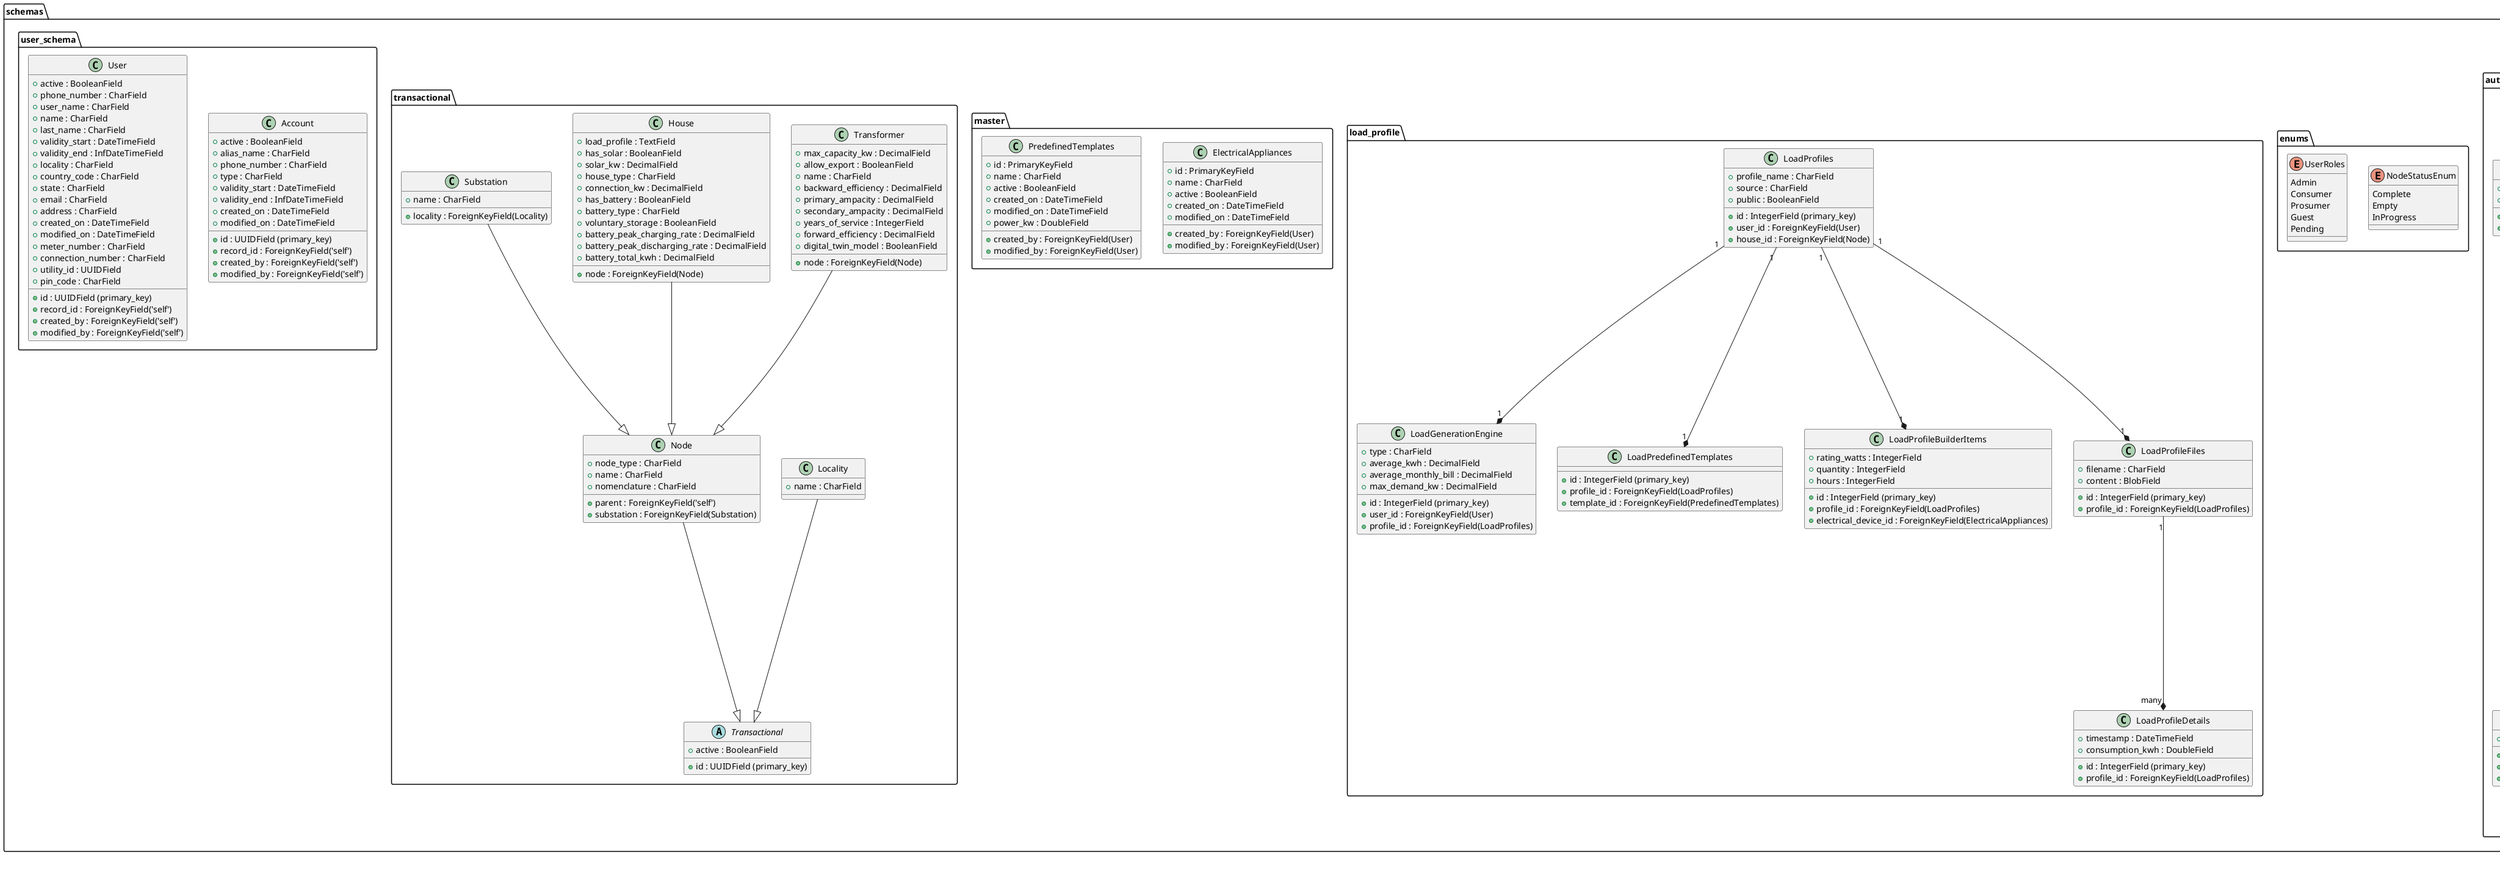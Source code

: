 ```plantuml
@startuml

package "Data Layer" {
    interface IRepository {
        + model : Any
        + id_field : Union[int, UUID]
        + create(**query) : T
        + read(id_value) : T
        + update(id_value, **query) : int
        + delete(id_value) : int
        + list() : List[T]
        + list_actives() : List[T]
        + list_public() : List[T]
        + upsert(conflict_target, defaults, **query) : T
        + upsert_and_retrieve(conflict_target, defaults, **query) : T
        + list_no_public_by_user_id(user_id) : List[T]
        + database_instance : Any
        + to_dicts(obj) : Union[Dict, List[Dict], Any]
        + list_by_user_id(user_id) : List[T]
    }

    class BaseRepository {
        + model : Any
        + id_field : Any
        + database_instance : Any
        + create(**query) : T
        + read(id_value) : T
        + update(id_value, **query) : int
        + delete(id_value) : int
        + list() : List[T]
        + list_actives() : List[T]
        + upsert(conflict_target, defaults, **query) : T
        + upsert_and_retrieve(conflict_target, defaults, **query) : T
        + list_public() : List[T]
        + list_no_public_by_user_id(user_id) : List[T]
        + to_dicts(obj) : Union[Dict, List[Dict], Any]
        + list_by_user_id(user_id) : List[T]
    }

    interface IUserRepository {
        + fetch_user_by_phone_number(phone_number) : T
        + fetch_account_by_phone_number(phone_number) : T
        + insert_into_user_and_group(user_data, data) : T
        + insert_into_account(**data) : T
        + update_user_group(user_id, **data) : T
    }

    class UserRepository {
        + model : Any
        + model_user_group : Any
        + model_account : Any
        + id_field : Any
        + fetch_user_by_phone_number(phone_number) : T
        + fetch_account_by_phone_number(phone_number) : T
        + insert_into_user_and_group(user_data, data) : T
        + create(**query) : T
        + insert_into_account(**data) : T
        + update_user_group(user_id, **query) : T
    }

    interface IGroupRepository {
        + fetch_roles_and_permissions_by_groups(session_user, now) : List[RolePermission]
    }

    class GroupRepository {
        + model : Any
        + id_field : Any
        + fetch_roles_and_permissions_by_groups(session_user, now) : List[RolePermission]
    }

    interface IAuthAttemptRepository {
        + fetch_all_previous_records_for_user(phone_number, records_after_time) : List[AuthAttempts]
    }

    class AuthAttemptRepository {
        + model : Any
        + id_field : Any
        + fetch_all_previous_records_for_user(phone_number, records_after_time) : List[AuthAttempts]
    }

    interface ITransformerRepository {
        + get_transformers_by_substation_id(substation_id) : List[Transformer]
    }

    interface IHouseRepository {
        + get_houses_by_substation_id(substation_id) : List[House]
    }

    interface INodeRepository {
        + get_children(parent_id) : List[Node]
        + read(id_value) : Optional[Node]
        + get_parent(node_id) : Optional[Node]
        + get_substation(node_id) : Optional[Substation]
        + get_locality(node_id) : Optional[Locality]
    }

    class TransformerRepository {
        + model : Any
        + id_field : Any
        + get_transformers_by_substation_id(substation_id) : List[Transformer]
    }

    class HouseRepository {
        + model : Any
        + id_field : Any
        + get_houses_by_substation_id(substation_id) : List[House]
    }

    class NodeRepository {
        + model : Any
        + id_field : Any
        + read(id_value) : Optional[Node]
        + get_children(parent_id) : List[Node]
        + get_parent(node_id) : Optional[Node]
        + get_substation(node_id) : Optional[Node]
        + get_locality(node_id) : Optional[Locality]
    }

    class AccountRepository {
        + model : Any
        + id_field : Any
    }

    class LocalityRepository {
        + model : Any
        + id_field : Any
    }

    class SubstationRepository {
        + model : Any
        + id_field : Any
        + create(**query) : Substation
    }

    interface ILoadProfileRepository {
        + get_public_profiles() : List[T]
        + get_load_profiles_by_user_id(user_id) : List[T]
        + get_load_profiles_by_user_id_and_house_id(user_id, house_id) : List[T]
        + get_or_create_by_house_id(user_id, house_id, load_source) : T
        + get_by_house_id(house_id) : T
    }

    interface ILoadProfileDetailsRepository {
        + create_details_in_bulk(details) : None
        + delete_by_profile_id(profile_id) : int
        + get_load_details_by_load_id(load_id) : List[T]
        + save_file(profile_id, filename, content) : T
        + get_file(file_id) : T
    }

    interface ILoadProfileFilesRepository {
        + save_file(profile_id, filename, content) : T
        + get_file(file_id) : T
    }

    interface ILoadProfileBuilderRepository {
        + get_items_by_profile_id(profile_id) : List[LoadProfileBuilderItems]
        + create_items_in_bulk(items) : None
        + delete_by_profile_id(profile_id) : int
        + update_items_in_bulk(items) : None
    }

    interface ILoadGenerationEngineRepository {
        + delete_by_profile_id(profile_id) : int
    }

    interface IPredefinedTemplatesRepository {
        + get_by_profile_id(profile_id) : T
        + create_or_update(profile_id, template_id) : T
    }

    class LoadProfilesRepository {
        + model : Any
        + id_field : Any
        + get_load_profiles_by_user_id(user_id) : List[LoadProfiles]
        + get_public_profiles() : List[LoadProfiles]
        + get_load_profiles_by_user_id_and_house_id(user_id, house_id) : List[LoadProfiles]
        + get_or_create_by_house_id(user_id, house_id, load_source) : T
        + get_by_house_id(house_id) : T
    }

    class LoadProfileDetailsRepository {
        + model : Any
        + id_field : Any
        + delete_by_profile_id(profile_id) : int
        + create_details_in_bulk(details) : None
        + get_load_details_by_load_id(load_id) : Any
    }

    class LoadProfileFilesRepository {
        + model : Any
        + id_field : Any
        + save_file(profile_id, filename, content) : T
        + get_file(profile_id) : T
    }

    class LoadProfileBuilderItemsRepository {
        + model : Any
        + id_field : Any
        + get_items_by_profile_id(profile_id) : List[LoadProfileBuilderItems]
        + create_items_in_bulk(items) : None
        + delete_by_profile_id(profile_id) : int
        + update_items_in_bulk(items) : None
    }

    class LoadGenerationEngineRepository {
        + model : Any
        + id_field : Any
        + delete_by_profile_id(profile_id) : int
    }

    class PredefinedTemplatesRepository {
        + model : Any
        + id_field : Any
        + get_by_profile_id(profile_id) : T
        + create_or_update(profile_id, template_id) : T
    }

    class PredefinedMasterTemplatesRepository {
        + model : Any
        + id_field : Any
    }

    class UserGroupRelRepository {
        + model : Any
        + id_field : Any
        + delete_by_user_id(user_id) : int
        + get_groups_by_user_id(user_id) : List[Groups]
        + add_user_to_group(logged_user_id, user_id, group_id) : bool
        + remove_user_from_group(user_id, group_id) : bool
    }

    interface IElectricalAppliancesRepository {
        + read(id_value) : T
    }

    class ElectricalAppliancesRepository {
        + model : Any
        + id_field : Any
        + read(id_value) : T
    }
}

package "Service Layer" {
    interface IService {
        + create(user_id, **kwargs) : Dict
        + read(item_id) : Optional[Dict]
        + update(user_id, item_id, **kwargs) : Optional[Dict]
        + delete(item_id) : bool
        + list(user_id) : List[Dict]
        + list_all() : List[Dict]
    }

    class BaseService {
        + repository : IRepository
        + create(user_id, **kwargs) : Dict
        + read(item_id) : Optional[Dict]
        + update(user_id, item_id, **kwargs) : Optional[Dict]
        + delete(item_id) : bool
        + list(user_id) : List[Dict]
        + list_all() : List[Dict]
    }

    class UserService {
        + _token_service : ITokenService
        + _user_repository : IUserRepository
        + _group_repository : IRepository
        + _account_repository : IRepository
        + _user_group_repository : UserGroupRelRepository
        + create(**user_data) : Dict
        + list_all() : List[Dict]
        + delete(user_id) : bool
        + add_user_to_group(logged_user_id, user_id, group_id) : bool
        + remove_user_from_group(user_id, group_id) : bool
        + update_user_logo(session_user, user_id, file_logo) : Any
        + get_user_logo(user_id) : Any
    }

    class TopologyServiceBase {
        + repository : IRepository
        + _get_house_status(house) : NodeStatusEnum
        + _to_status_enum(at_least_one_filled, all_filled) : NodeStatusEnum
        + _check_required_fields(node, required_fields) : NodeStatusEnum
        + _get_transformer_status(transformer) : NodeStatusEnum
    }

    interface ITopologySimulator {
        + calculate_total_load(houses) : Decimal
        + calculate_total_solar(houses) : Decimal
        + calculate_excess_solar(total_solar, total_load) : Decimal
        + calculate_battery_capacity(houses) : Decimal
        + calculate_peak_capacity_rate(houses) : Decimal
        + run(substation_id) : None
        + allocation_algorithm(houses, transformers, total_load, total_solar, excess_solar, battery_capacity, peak_capacity_rate) : None
    }


    interface INetTopologyService {
        + get_topology_by_substation_id(substation_id) : Dict
        + update_topology(user_id, substation_id, data) : None
        + update_transformer(user_id, transformer_id, data) : Dict
        + update_house(user_id, house_id, data) : Dict
    }

    class NetTopologyService {
        + substation_repo : IRepository
        + node_repo : INodeRepository
        + transformer_repo : IRepository
        + house_repo : IRepository
        + get_topology_by_substation_id(substation_id) : Dict
        + update_topology(user_id, substation_id, data) : None
        + update_transformer(user_id, transformer_id, data) : Dict
        + update_house(user_id, house_id, data) : Dict
    }

    class HouseService {
        + repository : IRepository
        + read(item_id) : Optional[Dict]
    }

    class TransformerService {
        + repository : IRepository
        + read(item_id) : Optional[Dict]
    }

    interface INodeService {
        + read(item_id) : Optional[Dict]
        + get_breadcrumb_navigation_path(node_id) : Dict
    }

    class NodeService {
        + node_repo : INodeRepository
        + read(item_id) : Optional[Dict]
        + get_breadcrumb_navigation_path(node_id) : BreadcrumbResponseModel
    }

    interface ISubstationService {
        + create_bulk(user_id, **data) : list[dict[str, Any]]
    }

    class SubstationService {
        + repository : IRepository
        + create_bulk(user_id, **data) : list[dict[str, Any]]
    }

    interface IAuthService {
        + get_registered_user(phone_number) : Any
        + request_otp(user, country_code) : Dict
        + verify_otp(req_body, txn_id) : Dict
    }

    class AuthService {
        + _user_repository : IUserRepository
        + _user_group_rel_repository : UserGroupRelRepository
        + _auth_attempt_repository : IAuthAttemptRepository
        + _token_service : ITokenService
        + _sms_service : ISmsService
        + get_registered_user(phone_number) : Any
        + request_otp(user, country_code) : Dict
        + verify_otp(req_body, txn_id) : Dict
    }

    interface IElectricalAppliancesService {
        + get_electrical_appliances() : List[T]
        + create(user_id, data) : T
    }

    class ElectricalAppliancesService {
        + repository : IElectricalAppliancesRepository
        + get_electrical_appliances() : List[T]
    }

    class LoadProfileService {
        + _load_profile_repository : ILoadProfileRepository
        + _load_details_repository : ILoadProfileDetailsRepository
        + _load_profile_files_repository : ILoadProfileFilesRepository
        + _user_repository : IUserRepository
        + _load_profile_builder_repository : ILoadProfileBuilderRepository
        + _load_generation_engine_repository : ILoadGenerationEngineRepository
        + _load_predefined_templates_repository : IPredefinedTemplatesRepository
        + delete_profile(self, profile_id) : bool
        + list_profiles(self, user_id, house_id) : List[Dict]
        + upload_profile_service_file(self, user_id, profile_name, file, interval_15_minutes, house_id) : Dict
        + save_load_profile_items(self, user_id, house_id, items) : Tuple[List[Any], int]
        + get_load_profile_builder_items(self, user_id, house_id) : Tuple[List[Any], int]
        + get_load_profile_file(self, profile_id) : Any
        + read_excel(file) : pd.DataFrame
        + read_csv(file) : pd.DataFrame
        + process_dataframe(self, user_id, df, profile_name, house_id) : Tuple[List[Dict], Any]
        + save_load_generation_engine(self, user_id, house_id, data) : Any
        + get_load_generation_engine(self, user_id, house_id) : Any
        + create_or_update_load_predefined_template(self, user_id, house_id, template_id) : Any
        + get_load_predefined_template(self, user_id, house_id) : Any
    }
}

package "schemas" {
    package "auth" {
        abstract AuditableBase {
            + created_on : DateTimeField
            + modified_on : DateTimeField
            + created_by : ForeignKeyField(User)
            + modified_by : ForeignKeyField(User)
        }

        class AuthAttempts {
            + txn_id : UUIDField (primary_key)
            + phone_number : CharField
            + country_code : CharField
            + otp : CharField
            + state : EnumField(AuthenticationState)
            + state_desc : CharField
            + verification_attempt_count : IntegerField
            + gateway_send_otp_res_status : CharField
            + gateway_send_otp_res_body : BinaryJSONField
            + claims_issued : CharField
            + backing_txn_id : UUIDField
            + created_on : DateTimeField
            + modified_on : DateTimeField
            + created_by : ForeignKeyField(User)
            + modified_by : ForeignKeyField(User)
        }

        class AuthenticatedSessions {
            + id : UUIDField (primary_key)
            + record_id : ForeignKeyField('self')
            + user : ForeignKeyField(User)
            + group_id : ForeignKeyField(Groups)
            + relative_auth_attempt : ForeignKeyField(AuthAttempts)
            + validity_start : DateTimeField
            + validity_end : InfDateTimeField
        }

        class Groups {
            + id : BigAutoField (primary_key)
            + name : CharField
            + description : CharField
            + roles : ManyToManyField(Roles)
        }

        class GroupRoleRel {
            + group : ForeignKeyField(Groups)
            + role : ForeignKeyField(Roles)
        }

        class Permissions {
            + id : BigAutoField (primary_key)
            + name : CharField (unique)
            + description : CharField
            + resource_name : CharField
            + can_retrieve : BooleanField
            + can_search : BooleanField
            + can_create : BooleanField
            + can_update : BooleanField
            + can_delete : BooleanField
        }

        class Roles {
            + id : BigAutoField (primary_key)
            + name : EnumField(UserRoles) (unique)
            + description : CharField
            + permissions : ManyToManyField(Permissions)
        }

        class RolePermissionRel {
            + role : ForeignKeyField(Roles)
            + permission : ForeignKeyField(Permissions)
        }

        class UserGroupRel {
            + id : BigAutoField (primary_key)
            + record_id : UUIDField
            + active : BooleanField
            + user_record_id : UUIDField
            + group_id : IntegerField
            + validity_start : DateTimeField
            + validity_end : InfDateTimeField
            + created_on : DateTimeField
            + modified_on : DateTimeField
            + created_by : UUIDField
            + modified_by : UUIDField
        }
    }

    package "enums" {
        enum NodeStatusEnum {
            Complete
            Empty
            InProgress
        }

        enum UserRoles {
            Admin
            Consumer
            Prosumer
            Guest
            Pending
        }
    }

    package "load_profile" {
        class LoadGenerationEngine {
            + id : IntegerField (primary_key)
            + user_id : ForeignKeyField(User)
            + profile_id : ForeignKeyField(LoadProfiles)
            + type : CharField
            + average_kwh : DecimalField
            + average_monthly_bill : DecimalField
            + max_demand_kw : DecimalField
        }

        class LoadPredefinedTemplates {
            + id : IntegerField (primary_key)
            + profile_id : ForeignKeyField(LoadProfiles)
            + template_id : ForeignKeyField(PredefinedTemplates)
        }

        class LoadProfileBuilderItems {
            + id : IntegerField (primary_key)
            + profile_id : ForeignKeyField(LoadProfiles)
            + electrical_device_id : ForeignKeyField(ElectricalAppliances)
            + rating_watts : IntegerField
            + quantity : IntegerField
            + hours : IntegerField
        }

        class LoadProfileDetails {
            + id : IntegerField (primary_key)
            + profile_id : ForeignKeyField(LoadProfiles)
            + timestamp : DateTimeField
            + consumption_kwh : DoubleField
        }

        class LoadProfileFiles {
            + id : IntegerField (primary_key)
            + profile_id : ForeignKeyField(LoadProfiles)
            + filename : CharField
            + content : BlobField
        }

        class LoadProfiles {
            + id : IntegerField (primary_key)
            + user_id : ForeignKeyField(User)
            + house_id : ForeignKeyField(Node)
            + profile_name : CharField
            + source : CharField
            + public : BooleanField
        }


        LoadProfiles "1" --* "1" LoadProfileFiles
        LoadProfiles "1" --* "1" LoadPredefinedTemplates
        LoadProfiles "1" --* "1" LoadProfileBuilderItems
        LoadProfiles "1" --* "1" LoadGenerationEngine
        LoadProfileFiles "1" --* "many" LoadProfileDetails
    }

    package "master" {
        class ElectricalAppliances {
            + id : PrimaryKeyField
            + name : CharField
            + active : BooleanField
            + created_on : DateTimeField
            + modified_on : DateTimeField
            + created_by : ForeignKeyField(User)
            + modified_by : ForeignKeyField(User)
        }

        class PredefinedTemplates {
            + id : PrimaryKeyField
            + name : CharField
            + active : BooleanField
            + created_by : ForeignKeyField(User)
            + modified_by : ForeignKeyField(User)
            + created_on : DateTimeField
            + modified_on : DateTimeField
            + power_kw : DoubleField
        }
    }

    package "transactional" {
        abstract Transactional {
            + id : UUIDField (primary_key)
            + active : BooleanField
        }

        class House {
            + node : ForeignKeyField(Node)
            + load_profile : TextField
            + has_solar : BooleanField
            + solar_kw : DecimalField
            + house_type : CharField
            + connection_kw : DecimalField
            + has_battery : BooleanField
            + battery_type : CharField
            + voluntary_storage : BooleanField
            + battery_peak_charging_rate : DecimalField
            + battery_peak_discharging_rate : DecimalField
            + battery_total_kwh : DecimalField
        }

        class Locality {
            + name : CharField
        }

        class Node {
            + parent : ForeignKeyField('self')
            + node_type : CharField
            + name : CharField
            + nomenclature : CharField
            + substation : ForeignKeyField(Substation)
        }

        class Substation {
            + locality : ForeignKeyField(Locality)
            + name : CharField
        }

        class Transformer {
            + node : ForeignKeyField(Node)
            + max_capacity_kw : DecimalField
            + allow_export : BooleanField
            + name : CharField
            + backward_efficiency : DecimalField
            + primary_ampacity : DecimalField
            + secondary_ampacity : DecimalField
            + years_of_service : IntegerField
            + forward_efficiency : DecimalField
            + digital_twin_model : BooleanField
        }


        Locality --|> Transactional
        Node --|> Transactional
        House --|> Node
        Substation --|> Node
        Transformer --|> Node
    }

    package "user_schema" {
        class Account {
            + id : UUIDField (primary_key)
            + active : BooleanField
            + alias_name : CharField
            + phone_number : CharField
            + type : CharField
            + validity_start : DateTimeField
            + validity_end : InfDateTimeField
            + record_id : ForeignKeyField('self')
            + created_on : DateTimeField
            + modified_on : DateTimeField
            + created_by : ForeignKeyField('self')
            + modified_by : ForeignKeyField('self')
        }

        class User {
            + id : UUIDField (primary_key)
            + active : BooleanField
            + phone_number : CharField
            + user_name : CharField
            + name : CharField
            + last_name : CharField
            + validity_start : DateTimeField
            + validity_end : InfDateTimeField
            + locality : CharField
            + country_code : CharField
            + state : CharField
            + email : CharField
            + address : CharField
            + record_id : ForeignKeyField('self')
            + created_on : DateTimeField
            + modified_on : DateTimeField
            + created_by : ForeignKeyField('self')
            + modified_by : ForeignKeyField('self')
            + meter_number : CharField
            + connection_number : CharField
            + utility_id : UUIDField
            + pin_code : CharField
        }
    }
}



IRepository <|.. BaseRepository
IUserRepository <|.. UserRepository
IGroupRepository <|.. GroupRepository
IAuthAttemptRepository <|.. AuthAttemptRepository
IService <|.. BaseService
BaseService <|-- UserService
INetTopologyService <|.. NetTopologyService
BaseService <|-- TopologyServiceBase
BaseService <|-- LoadProfileService
BaseService <|-- SubstationService
BaseService <|-- HouseService
BaseService <|-- TransformerService
BaseRepository <|-- AccountRepository
BaseRepository <|-- ElectricalAppliancesRepository
BaseRepository <|-- LocalityRepository
BaseRepository <|-- SubstationRepository
BaseRepository <|-- GroupRepository
ITransformerRepository <|.. TransformerRepository
INodeService <|.. NodeService
BaseRepository <|-- TransformerRepository
BaseRepository <|-- HouseRepository
IHouseRepository <|.. HouseRepository
BaseRepository <|-- NodeRepository
BaseRepository <|-- UserRepository
INodeRepository <|.. NodeRepository
IAuthService <|.. AuthService
BaseService <|-- ElectricalAppliancesService
ILoadProfileRepository <|.. LoadProfilesRepository
IElectricalAppliancesRepository <|-- ElectricalAppliancesRepository
ILoadProfileDetailsRepository <|.. LoadProfileDetailsRepository
ILoadProfileFilesRepository <|.. LoadProfileFilesRepository
ILoadProfileBuilderRepository <|.. LoadProfileBuilderItemsRepository
ILoadGenerationEngineRepository <|.. LoadGenerationEngineRepository
IPredefinedTemplatesRepository <|.. PredefinedTemplatesRepository
ISubstationService <|.. SubstationService



@enduml
```